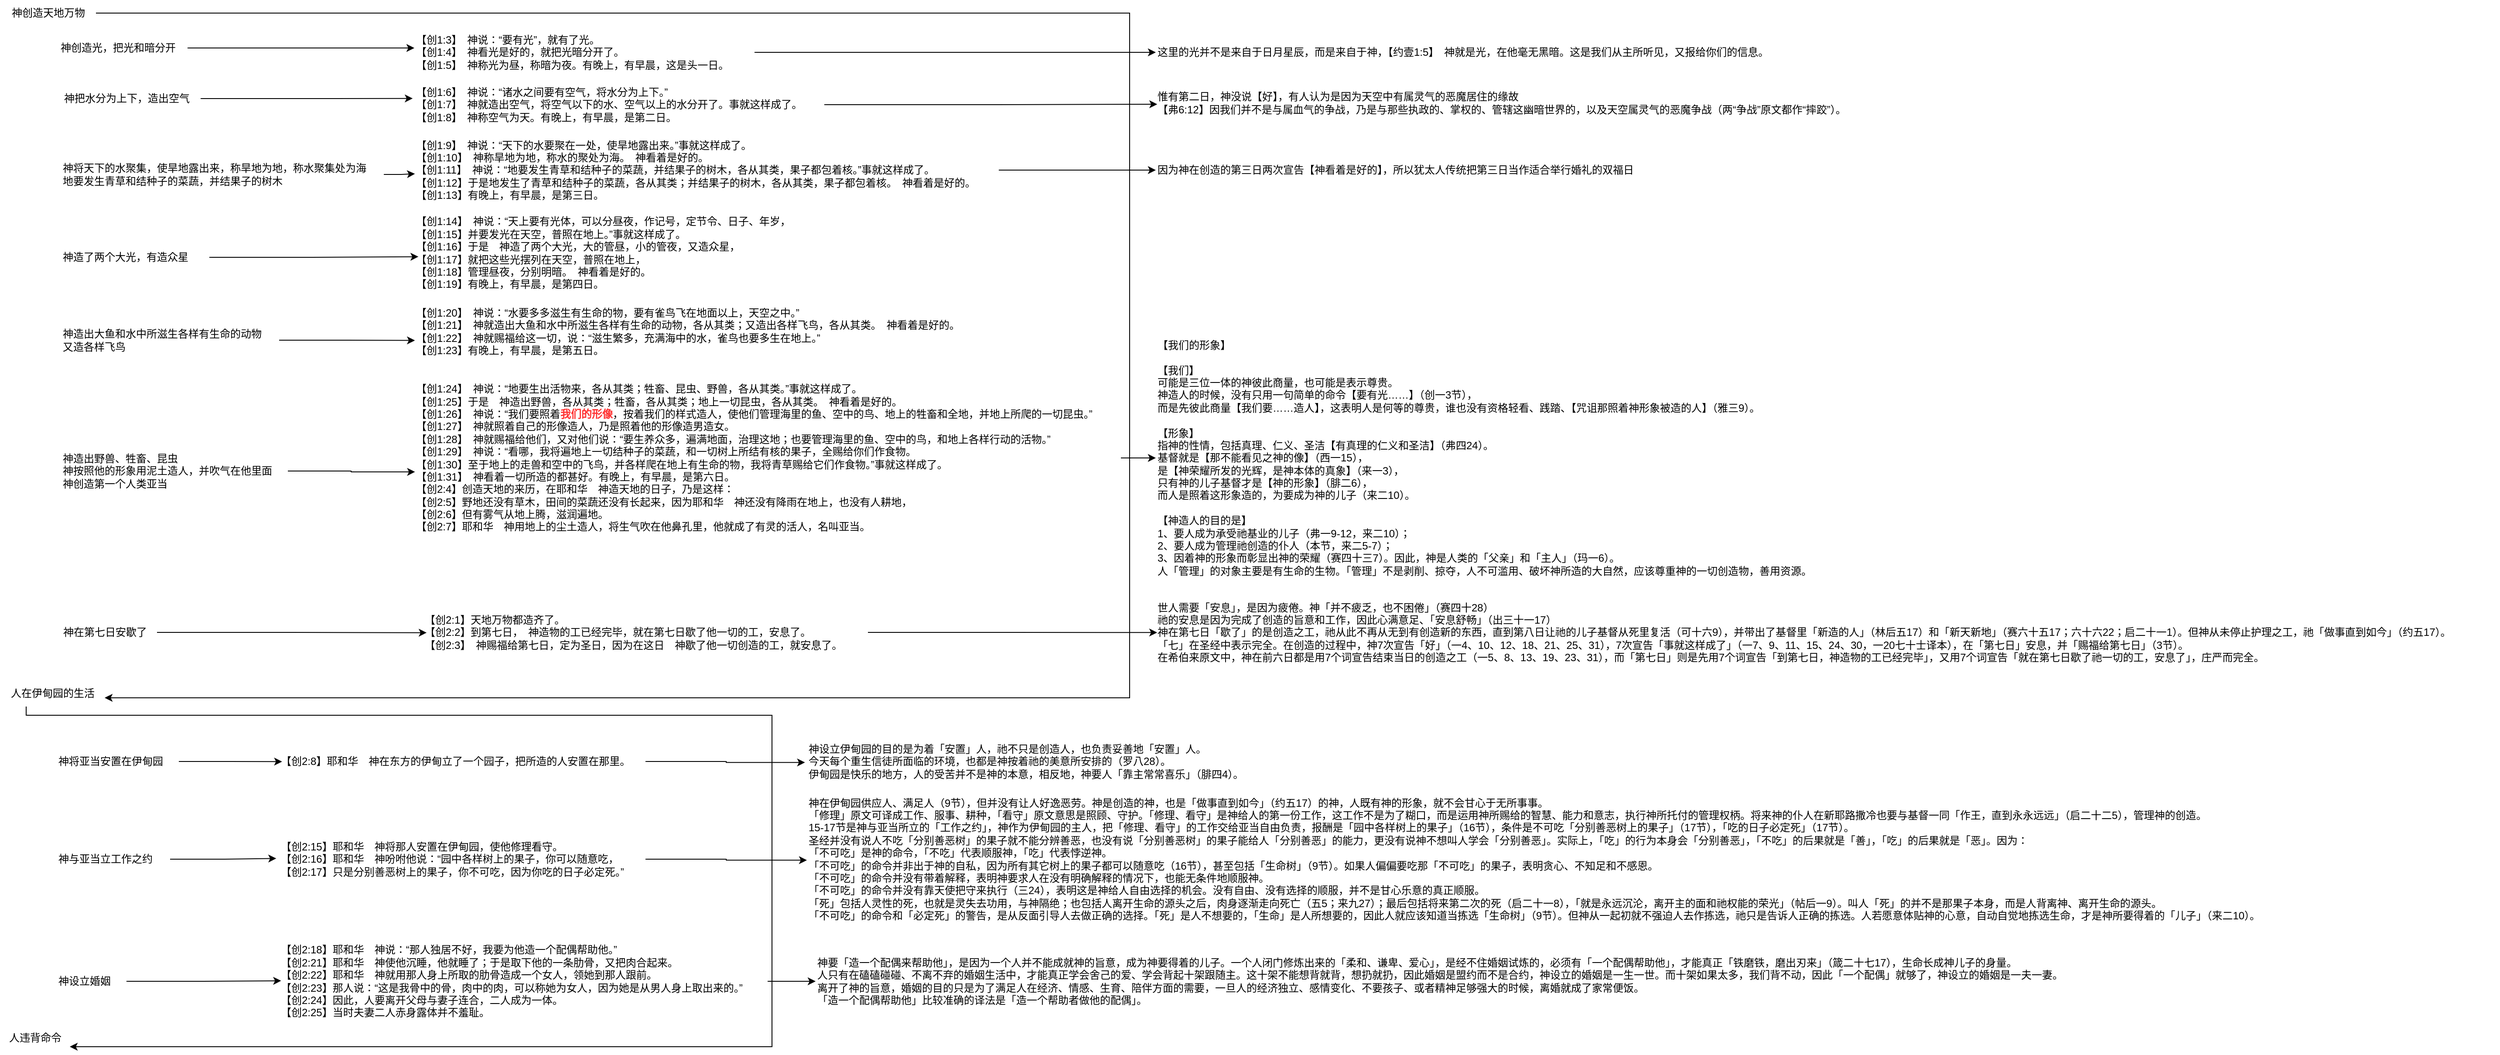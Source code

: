 <mxfile version="24.7.17">
  <diagram name="Page-1" id="DM4he_RCLRV9WtfL8puU">
    <mxGraphModel dx="1226" dy="665" grid="1" gridSize="10" guides="1" tooltips="1" connect="1" arrows="1" fold="1" page="1" pageScale="1" pageWidth="827" pageHeight="1169" math="0" shadow="0">
      <root>
        <mxCell id="0" />
        <mxCell id="1" parent="0" />
        <mxCell id="__xsrpT0oX-hWeF_dwTw-3" value="" style="edgeStyle=orthogonalEdgeStyle;rounded=0;orthogonalLoop=1;jettySize=auto;html=1;" parent="1" source="__xsrpT0oX-hWeF_dwTw-1" target="__xsrpT0oX-hWeF_dwTw-2" edge="1">
          <mxGeometry relative="1" as="geometry">
            <Array as="points">
              <mxPoint x="1310" y="55" />
              <mxPoint x="1310" y="840" />
              <mxPoint x="45" y="840" />
            </Array>
          </mxGeometry>
        </mxCell>
        <mxCell id="__xsrpT0oX-hWeF_dwTw-1" value="神创造天地万物" style="text;html=1;align=center;verticalAlign=middle;resizable=0;points=[];autosize=1;strokeColor=none;fillColor=none;" parent="1" vertex="1">
          <mxGeometry x="15" y="40" width="110" height="30" as="geometry" />
        </mxCell>
        <mxCell id="__xsrpT0oX-hWeF_dwTw-45" value="" style="edgeStyle=orthogonalEdgeStyle;rounded=0;orthogonalLoop=1;jettySize=auto;html=1;" parent="1" source="__xsrpT0oX-hWeF_dwTw-2" target="__xsrpT0oX-hWeF_dwTw-44" edge="1">
          <mxGeometry relative="1" as="geometry">
            <Array as="points">
              <mxPoint x="45" y="860" />
              <mxPoint x="900" y="860" />
              <mxPoint x="900" y="1240" />
              <mxPoint x="55" y="1240" />
            </Array>
          </mxGeometry>
        </mxCell>
        <mxCell id="__xsrpT0oX-hWeF_dwTw-2" value="人在伊甸园的生活" style="text;html=1;align=center;verticalAlign=middle;resizable=0;points=[];autosize=1;strokeColor=none;fillColor=none;" parent="1" vertex="1">
          <mxGeometry x="15" y="820" width="120" height="30" as="geometry" />
        </mxCell>
        <mxCell id="kcKfXnQ_HAUE7W35JB_x-12" style="edgeStyle=orthogonalEdgeStyle;rounded=0;orthogonalLoop=1;jettySize=auto;html=1;" edge="1" parent="1" source="__xsrpT0oX-hWeF_dwTw-6" target="__xsrpT0oX-hWeF_dwTw-25">
          <mxGeometry relative="1" as="geometry" />
        </mxCell>
        <mxCell id="__xsrpT0oX-hWeF_dwTw-6" value="&lt;div&gt;【创1:3】　神说：“要有光”，就有了光。&lt;/div&gt;&lt;div&gt;&lt;span style=&quot;background-color: initial;&quot;&gt;【创1:4】　神看光是好的，就把光暗分开了。&lt;/span&gt;&lt;/div&gt;&lt;div&gt;&lt;span style=&quot;background-color: initial;&quot;&gt;【创1:5】　神称光为昼，称暗为夜。有晚上，有早晨，这是头一日。&lt;/span&gt;&lt;/div&gt;" style="text;html=1;align=left;verticalAlign=middle;resizable=0;points=[];autosize=1;strokeColor=none;fillColor=none;" parent="1" vertex="1">
          <mxGeometry x="490" y="70" width="390" height="60" as="geometry" />
        </mxCell>
        <mxCell id="__xsrpT0oX-hWeF_dwTw-7" value="&lt;div&gt;【创1:6】　神说：“诸水之间要有空气，将水分为上下。”&lt;/div&gt;&lt;div&gt;&lt;span style=&quot;background-color: initial;&quot;&gt;【创1:7】　神就造出空气，将空气以下的水、空气以上的水分开了。事就这样成了。&lt;/span&gt;&lt;/div&gt;&lt;div&gt;&lt;span style=&quot;background-color: initial;&quot;&gt;【创1:8】　神称空气为天。有晚上，有早晨，是第二日。&lt;/span&gt;&lt;/div&gt;" style="text;html=1;align=left;verticalAlign=middle;resizable=0;points=[];autosize=1;strokeColor=none;fillColor=none;" parent="1" vertex="1">
          <mxGeometry x="490" y="130" width="470" height="60" as="geometry" />
        </mxCell>
        <mxCell id="kcKfXnQ_HAUE7W35JB_x-14" style="edgeStyle=orthogonalEdgeStyle;rounded=0;orthogonalLoop=1;jettySize=auto;html=1;" edge="1" parent="1" source="__xsrpT0oX-hWeF_dwTw-8" target="__xsrpT0oX-hWeF_dwTw-23">
          <mxGeometry relative="1" as="geometry" />
        </mxCell>
        <mxCell id="__xsrpT0oX-hWeF_dwTw-8" value="&lt;div&gt;【创1:9】　神说：“天下的水要聚在一处，使旱地露出来。”事就这样成了。&lt;/div&gt;&lt;div&gt;【创1:10】　神称旱地为地，称水的聚处为海。　神看着是好的。&lt;/div&gt;&lt;div&gt;【创1:11】　神说：“地要发生青草和结种子的菜蔬，并结果子的树木，各从其类，果子都包着核。”事就这样成了。&lt;/div&gt;&lt;div&gt;【创1:12】于是地发生了青草和结种子的菜蔬，各从其类；并结果子的树木，各从其类，果子都包着核。　神看着是好的。&lt;/div&gt;&lt;div&gt;【创1:13】有晚上，有早晨，是第三日。&lt;/div&gt;" style="text;html=1;align=left;verticalAlign=middle;resizable=0;points=[];autosize=1;strokeColor=none;fillColor=none;" parent="1" vertex="1">
          <mxGeometry x="490" y="190" width="670" height="90" as="geometry" />
        </mxCell>
        <mxCell id="__xsrpT0oX-hWeF_dwTw-13" value="&lt;div&gt;【创1:14】　神说：“天上要有光体，可以分昼夜，作记号，定节令、日子、年岁，&lt;/div&gt;&lt;div&gt;【创1:15】并要发光在天空，普照在地上。”事就这样成了。&lt;/div&gt;&lt;div&gt;【创1:16】于是　神造了两个大光，大的管昼，小的管夜，又造众星，&lt;/div&gt;&lt;div&gt;【创1:17】就把这些光摆列在天空，普照在地上，&lt;/div&gt;&lt;div&gt;【创1:18】管理昼夜，分别明暗。　神看着是好的。&lt;/div&gt;&lt;div style=&quot;&quot;&gt;【创1:19】有晚上，有早晨，是第四日。&lt;/div&gt;" style="text;html=1;align=left;verticalAlign=middle;resizable=0;points=[];autosize=1;strokeColor=none;fillColor=none;" parent="1" vertex="1">
          <mxGeometry x="490" y="280" width="460" height="100" as="geometry" />
        </mxCell>
        <mxCell id="__xsrpT0oX-hWeF_dwTw-14" value="&lt;div&gt;【创1:20】　神说：“水要多多滋生有生命的物，要有雀鸟飞在地面以上，天空之中。”&lt;/div&gt;&lt;div&gt;【创1:21】　神就造出大鱼和水中所滋生各样有生命的动物，各从其类；又造出各样飞鸟，各从其类。　神看着是好的。&lt;/div&gt;&lt;div&gt;【创1:22】　神就赐福给这一切，说：“滋生繁多，充满海中的水，雀鸟也要多生在地上。”&lt;/div&gt;&lt;div&gt;【创1:23】有晚上，有早晨，是第五日。&lt;/div&gt;" style="text;html=1;align=left;verticalAlign=middle;resizable=0;points=[];autosize=1;strokeColor=none;fillColor=none;" parent="1" vertex="1">
          <mxGeometry x="490" y="385" width="660" height="70" as="geometry" />
        </mxCell>
        <mxCell id="kcKfXnQ_HAUE7W35JB_x-15" style="edgeStyle=orthogonalEdgeStyle;rounded=0;orthogonalLoop=1;jettySize=auto;html=1;" edge="1" parent="1" source="__xsrpT0oX-hWeF_dwTw-15" target="__xsrpT0oX-hWeF_dwTw-41">
          <mxGeometry relative="1" as="geometry" />
        </mxCell>
        <mxCell id="__xsrpT0oX-hWeF_dwTw-15" value="&lt;div&gt;【创1:24】　神说：“地要生出活物来，各从其类；牲畜、昆虫、野兽，各从其类。”事就这样成了。&lt;/div&gt;&lt;div&gt;【创1:25】于是　神造出野兽，各从其类；牲畜，各从其类；地上一切昆虫，各从其类。　神看着是好的。&lt;/div&gt;&lt;div&gt;【创1:26】　神说：“我们要照着&lt;b&gt;&lt;font color=&quot;#ff3333&quot;&gt;我们的形像&lt;/font&gt;&lt;/b&gt;，按着我们的样式造人，使他们管理海里的鱼、空中的鸟、地上的牲畜和全地，并地上所爬的一切昆虫。”&lt;/div&gt;&lt;div&gt;【创1:27】　神就照着自己的形像造人，乃是照着他的形像造男造女。&lt;/div&gt;&lt;div&gt;【创1:28】　神就赐福给他们，又对他们说：“要生养众多，遍满地面，治理这地；也要管理海里的鱼、空中的鸟，和地上各样行动的活物。”&lt;/div&gt;&lt;div&gt;【创1:29】　神说：“看哪，我将遍地上一切结种子的菜蔬，和一切树上所结有核的果子，全赐给你们作食物。&lt;/div&gt;&lt;div&gt;【创1:30】至于地上的走兽和空中的飞鸟，并各样爬在地上有生命的物，我将青草赐给它们作食物。”事就这样成了。&lt;/div&gt;&lt;div&gt;【创1:31】　神看着一切所造的都甚好。有晚上，有早晨，是第六日。&lt;/div&gt;&lt;div&gt;&lt;div&gt;【创2:4】创造天地的来历，在耶和华　神造天地的日子，乃是这样：&lt;/div&gt;&lt;div&gt;【创2:5】野地还没有草木，田间的菜蔬还没有长起来，因为耶和华　神还没有降雨在地上，也没有人耕地，&lt;/div&gt;&lt;div&gt;【创2:6】但有雾气从地上腾，滋润遍地。&lt;/div&gt;&lt;div&gt;【创2:7】耶和华　神用地上的尘土造人，将生气吹在他鼻孔里，他就成了有灵的活人，名叫亚当。&lt;/div&gt;&lt;/div&gt;" style="text;html=1;align=left;verticalAlign=middle;resizable=0;points=[];autosize=1;strokeColor=none;fillColor=none;" parent="1" vertex="1">
          <mxGeometry x="490" y="470" width="810" height="190" as="geometry" />
        </mxCell>
        <mxCell id="__xsrpT0oX-hWeF_dwTw-23" value="因为神在创造的第三日两次宣告【神看着是好的】，所以犹太人传统把第三日当作适合举行婚礼的双福日" style="text;html=1;align=left;verticalAlign=middle;resizable=0;points=[];autosize=1;strokeColor=none;fillColor=none;" parent="1" vertex="1">
          <mxGeometry x="1340" y="220" width="580" height="30" as="geometry" />
        </mxCell>
        <mxCell id="__xsrpT0oX-hWeF_dwTw-25" value="这里的光并不是来自于日月星辰，而是来自于神，【约壹1:5】　神就是光，在他毫无黑暗。这是我们从主所听见，又报给你们的信息。" style="text;html=1;align=left;verticalAlign=middle;resizable=0;points=[];autosize=1;strokeColor=none;fillColor=none;" parent="1" vertex="1">
          <mxGeometry x="1340" y="85" width="740" height="30" as="geometry" />
        </mxCell>
        <mxCell id="__xsrpT0oX-hWeF_dwTw-26" value="惟有第二日，神没说【好】，有人认为是因为天空中有属灵气的恶魔居住的缘故&lt;div&gt;【弗6:12】因我们并不是与属血气的争战，乃是与那些执政的、掌权的、管辖这幽暗世界的，以及天空属灵气的恶魔争战（两“争战”原文都作“摔跤”）。&lt;/div&gt;" style="text;html=1;align=left;verticalAlign=middle;resizable=0;points=[];autosize=1;strokeColor=none;fillColor=none;" parent="1" vertex="1">
          <mxGeometry x="1340" y="138" width="820" height="40" as="geometry" />
        </mxCell>
        <mxCell id="__xsrpT0oX-hWeF_dwTw-32" value="&lt;div&gt;【创2:1】天地万物都造齐了。&lt;/div&gt;&lt;div&gt;【创2:2】到第七日，　神造物的工已经完毕，就在第七日歇了他一切的工，安息了。&lt;/div&gt;&lt;div&gt;【创2:3】　神赐福给第七日，定为圣日，因为在这日　神歇了他一切创造的工，就安息了。&lt;/div&gt;" style="text;html=1;align=left;verticalAlign=middle;resizable=0;points=[];autosize=1;strokeColor=none;fillColor=none;" parent="1" vertex="1">
          <mxGeometry x="500" y="735" width="510" height="60" as="geometry" />
        </mxCell>
        <mxCell id="__xsrpT0oX-hWeF_dwTw-40" value="&lt;div&gt;世人需要「安息」，是因为疲倦。神「并不疲乏，也不困倦」（赛四十28）&lt;/div&gt;&lt;div&gt;祂的安息是因为完成了创造的旨意和工作，因此心满意足、「安息舒畅」（出三十一17）&lt;/div&gt;&lt;div&gt;神在第七日「歇了」的是创造之工，祂从此不再从无到有创造新的东西，直到第八日让祂的儿子基督从死里复活（可十六9），并带出了基督里「新造的人」（林后五17）和「新天新地」（赛六十五17；六十六22；启二十一1）。但神从未停止护理之工，祂「做事直到如今」（约五17）。&lt;/div&gt;&lt;div&gt;「七」在圣经中表示完全。在创造的过程中，神7次宣告「好」（一4、10、12、18、21、25、31），7次宣告「事就这样成了」（一7、9、11、15、24、30，一20七十士译本），在「第七日」安息，并「赐福给第七日」（3节）。&lt;/div&gt;&lt;div&gt;在希伯来原文中，神在前六日都是用7个词宣告结束当日的创造之工（一5、8、13、19、23、31），而「第七日」则是先用7个词宣告「到第七日，神造物的工已经完毕」，又用7个词宣告「就在第七日歇了祂一切的工，安息了」，庄严而完全。&lt;/div&gt;" style="text;html=1;align=left;verticalAlign=middle;resizable=0;points=[];autosize=1;strokeColor=none;fillColor=none;" parent="1" vertex="1">
          <mxGeometry x="1340" y="720" width="1540" height="90" as="geometry" />
        </mxCell>
        <mxCell id="__xsrpT0oX-hWeF_dwTw-41" value="&lt;span style=&quot;&quot;&gt;【我们的形象】&lt;/span&gt;&lt;div style=&quot;&quot;&gt;&lt;br&gt;&lt;div&gt;【我们】&lt;br&gt;&lt;span style=&quot;background-color: initial;&quot;&gt;可能是三位一体的神彼此商量，也可能是表示尊贵。&lt;/span&gt;&lt;/div&gt;&lt;div&gt;神造人的时候，没有只用一句简单的命令【要有光……】（创一3节），&lt;br&gt;而是先彼此商量【我们要……造人】，这表明人是何等的尊贵，谁也没有资格轻看、践踏、【咒诅那照着神形象被造的人】（雅三9）。&lt;br&gt;&lt;br&gt;&lt;/div&gt;&lt;div&gt;【形象】&lt;br&gt;指神的性情，包括真理、仁义、圣洁【有真理的仁义和圣洁】（弗四24）。&lt;br&gt;基督就是【那不能看见之神的像】（西一15），&lt;/div&gt;&lt;div&gt;是【神荣耀所发的光辉，是神本体的真象】（来一3），&lt;/div&gt;&lt;div&gt;只有神的儿子基督才是【神的形象】（腓二6），&lt;/div&gt;&lt;div&gt;而人是照着这形象造的，为要成为神的儿子（来二10）。&lt;/div&gt;&lt;div&gt;&lt;br&gt;&lt;/div&gt;&lt;div&gt;&lt;div&gt;【神造人的目的是】&lt;/div&gt;&lt;div&gt;1、要人成为承受祂基业的儿子（弗一9-12，来二10）；&lt;/div&gt;&lt;div&gt;2、要人成为管理祂创造的仆人（本节，来二5-7）；&lt;/div&gt;&lt;div&gt;3、因着神的形象而彰显出神的荣耀（赛四十三7）。因此，神是人类的「父亲」和「主人」（玛一6）。&lt;/div&gt;&lt;div&gt;人「管理」的对象主要是有生命的生物。「管理」不是剥削、掠夺，人不可滥用、破坏神所造的大自然，应该尊重神的一切创造物，善用资源。&lt;/div&gt;&lt;/div&gt;&lt;/div&gt;" style="text;html=1;align=left;verticalAlign=middle;resizable=0;points=[];autosize=1;strokeColor=none;fillColor=none;" parent="1" vertex="1">
          <mxGeometry x="1340" y="420" width="780" height="290" as="geometry" />
        </mxCell>
        <mxCell id="__xsrpT0oX-hWeF_dwTw-44" value="人违背命令" style="text;html=1;align=center;verticalAlign=middle;resizable=0;points=[];autosize=1;strokeColor=none;fillColor=none;" parent="1" vertex="1">
          <mxGeometry x="15" y="1215" width="80" height="30" as="geometry" />
        </mxCell>
        <mxCell id="kcKfXnQ_HAUE7W35JB_x-1" value="神创造光，把光和暗分开" style="text;html=1;align=center;verticalAlign=middle;resizable=0;points=[];autosize=1;strokeColor=none;fillColor=none;" vertex="1" parent="1">
          <mxGeometry x="70" y="80" width="160" height="30" as="geometry" />
        </mxCell>
        <mxCell id="kcKfXnQ_HAUE7W35JB_x-2" style="edgeStyle=orthogonalEdgeStyle;rounded=0;orthogonalLoop=1;jettySize=auto;html=1;entryX=0;entryY=0.417;entryDx=0;entryDy=0;entryPerimeter=0;" edge="1" parent="1" source="kcKfXnQ_HAUE7W35JB_x-1" target="__xsrpT0oX-hWeF_dwTw-6">
          <mxGeometry relative="1" as="geometry" />
        </mxCell>
        <mxCell id="kcKfXnQ_HAUE7W35JB_x-4" value="神把水分为上下，造出空气" style="text;html=1;align=center;verticalAlign=middle;resizable=0;points=[];autosize=1;strokeColor=none;fillColor=none;" vertex="1" parent="1">
          <mxGeometry x="75" y="138" width="170" height="30" as="geometry" />
        </mxCell>
        <mxCell id="kcKfXnQ_HAUE7W35JB_x-5" style="edgeStyle=orthogonalEdgeStyle;rounded=0;orthogonalLoop=1;jettySize=auto;html=1;entryX=-0.004;entryY=0.381;entryDx=0;entryDy=0;entryPerimeter=0;" edge="1" parent="1" source="kcKfXnQ_HAUE7W35JB_x-4" target="__xsrpT0oX-hWeF_dwTw-7">
          <mxGeometry relative="1" as="geometry" />
        </mxCell>
        <mxCell id="kcKfXnQ_HAUE7W35JB_x-7" value="神将天下的水聚集，使旱地露出来，称旱地为地，称水聚集处为海&lt;div&gt;地要发生青草和结种子的菜蔬，并结果子的树木&lt;/div&gt;" style="text;html=1;align=left;verticalAlign=middle;resizable=0;points=[];autosize=1;strokeColor=none;fillColor=none;" vertex="1" parent="1">
          <mxGeometry x="85" y="220" width="370" height="40" as="geometry" />
        </mxCell>
        <mxCell id="kcKfXnQ_HAUE7W35JB_x-8" value="神造了两个大光，有造众星" style="text;html=1;align=left;verticalAlign=middle;resizable=0;points=[];autosize=1;strokeColor=none;fillColor=none;" vertex="1" parent="1">
          <mxGeometry x="85" y="320" width="170" height="30" as="geometry" />
        </mxCell>
        <mxCell id="kcKfXnQ_HAUE7W35JB_x-9" value="神造出大鱼和水中所滋生各样有生命的动物&lt;div&gt;又造各样飞鸟&lt;/div&gt;" style="text;html=1;align=left;verticalAlign=middle;resizable=0;points=[];autosize=1;strokeColor=none;fillColor=none;" vertex="1" parent="1">
          <mxGeometry x="85" y="410" width="250" height="40" as="geometry" />
        </mxCell>
        <mxCell id="kcKfXnQ_HAUE7W35JB_x-10" value="神造出野兽、牲畜、昆虫&lt;div&gt;神按照他的形象用泥土造人，并吹气在他里面&lt;/div&gt;&lt;div&gt;神创造第一个人类亚当&lt;/div&gt;" style="text;html=1;align=left;verticalAlign=middle;resizable=0;points=[];autosize=1;strokeColor=none;fillColor=none;" vertex="1" parent="1">
          <mxGeometry x="85" y="550" width="260" height="60" as="geometry" />
        </mxCell>
        <mxCell id="kcKfXnQ_HAUE7W35JB_x-13" style="edgeStyle=orthogonalEdgeStyle;rounded=0;orthogonalLoop=1;jettySize=auto;html=1;entryX=0.002;entryY=0.538;entryDx=0;entryDy=0;entryPerimeter=0;" edge="1" parent="1" source="__xsrpT0oX-hWeF_dwTw-7" target="__xsrpT0oX-hWeF_dwTw-26">
          <mxGeometry relative="1" as="geometry" />
        </mxCell>
        <mxCell id="kcKfXnQ_HAUE7W35JB_x-16" style="edgeStyle=orthogonalEdgeStyle;rounded=0;orthogonalLoop=1;jettySize=auto;html=1;entryX=0.001;entryY=0.502;entryDx=0;entryDy=0;entryPerimeter=0;" edge="1" parent="1" source="__xsrpT0oX-hWeF_dwTw-32" target="__xsrpT0oX-hWeF_dwTw-40">
          <mxGeometry relative="1" as="geometry" />
        </mxCell>
        <mxCell id="kcKfXnQ_HAUE7W35JB_x-21" style="edgeStyle=orthogonalEdgeStyle;rounded=0;orthogonalLoop=1;jettySize=auto;html=1;entryX=0.001;entryY=0.547;entryDx=0;entryDy=0;entryPerimeter=0;" edge="1" parent="1" source="kcKfXnQ_HAUE7W35JB_x-7" target="__xsrpT0oX-hWeF_dwTw-8">
          <mxGeometry relative="1" as="geometry" />
        </mxCell>
        <mxCell id="kcKfXnQ_HAUE7W35JB_x-23" style="edgeStyle=orthogonalEdgeStyle;rounded=0;orthogonalLoop=1;jettySize=auto;html=1;entryX=0.01;entryY=0.543;entryDx=0;entryDy=0;entryPerimeter=0;" edge="1" parent="1" source="kcKfXnQ_HAUE7W35JB_x-8" target="__xsrpT0oX-hWeF_dwTw-13">
          <mxGeometry relative="1" as="geometry" />
        </mxCell>
        <mxCell id="kcKfXnQ_HAUE7W35JB_x-24" style="edgeStyle=orthogonalEdgeStyle;rounded=0;orthogonalLoop=1;jettySize=auto;html=1;entryX=0.001;entryY=0.647;entryDx=0;entryDy=0;entryPerimeter=0;" edge="1" parent="1" source="kcKfXnQ_HAUE7W35JB_x-9" target="__xsrpT0oX-hWeF_dwTw-14">
          <mxGeometry relative="1" as="geometry" />
        </mxCell>
        <mxCell id="kcKfXnQ_HAUE7W35JB_x-26" value="神在第七日安歇了" style="text;html=1;align=center;verticalAlign=middle;resizable=0;points=[];autosize=1;strokeColor=none;fillColor=none;" vertex="1" parent="1">
          <mxGeometry x="75" y="750" width="120" height="30" as="geometry" />
        </mxCell>
        <mxCell id="kcKfXnQ_HAUE7W35JB_x-28" style="edgeStyle=orthogonalEdgeStyle;rounded=0;orthogonalLoop=1;jettySize=auto;html=1;entryX=0.001;entryY=0.584;entryDx=0;entryDy=0;entryPerimeter=0;" edge="1" parent="1" source="kcKfXnQ_HAUE7W35JB_x-10" target="__xsrpT0oX-hWeF_dwTw-15">
          <mxGeometry relative="1" as="geometry" />
        </mxCell>
        <mxCell id="kcKfXnQ_HAUE7W35JB_x-30" style="edgeStyle=orthogonalEdgeStyle;rounded=0;orthogonalLoop=1;jettySize=auto;html=1;entryX=0.008;entryY=0.506;entryDx=0;entryDy=0;entryPerimeter=0;" edge="1" parent="1" source="kcKfXnQ_HAUE7W35JB_x-26" target="__xsrpT0oX-hWeF_dwTw-32">
          <mxGeometry relative="1" as="geometry" />
        </mxCell>
        <mxCell id="kcKfXnQ_HAUE7W35JB_x-31" value="神将亚当安置在伊甸园" style="text;html=1;align=left;verticalAlign=middle;resizable=0;points=[];autosize=1;strokeColor=none;fillColor=none;" vertex="1" parent="1">
          <mxGeometry x="80" y="898" width="140" height="30" as="geometry" />
        </mxCell>
        <mxCell id="kcKfXnQ_HAUE7W35JB_x-32" value="【创2:8】耶和华　神在东方的伊甸立了一个园子，把所造的人安置在那里。" style="text;html=1;align=left;verticalAlign=middle;resizable=0;points=[];autosize=1;strokeColor=none;fillColor=none;" vertex="1" parent="1">
          <mxGeometry x="335" y="898" width="420" height="30" as="geometry" />
        </mxCell>
        <mxCell id="kcKfXnQ_HAUE7W35JB_x-33" value="神设立伊甸园的目的是为着「安置」人，祂不只是创造人，也负责妥善地「安置」人。&lt;div&gt;今天每个重生信徒所面临的环境，也都是神按着祂的美意所安排的（罗八28）。&lt;/div&gt;&lt;div&gt;伊甸园是快乐的地方，人的受苦并不是神的本意，相反地，神要人「靠主常常喜乐」（腓四4）。&lt;/div&gt;" style="text;html=1;align=left;verticalAlign=middle;resizable=0;points=[];autosize=1;strokeColor=none;fillColor=none;" vertex="1" parent="1">
          <mxGeometry x="940" y="883" width="530" height="60" as="geometry" />
        </mxCell>
        <mxCell id="kcKfXnQ_HAUE7W35JB_x-34" value="神与亚当立工作之约" style="text;html=1;align=left;verticalAlign=middle;resizable=0;points=[];autosize=1;strokeColor=none;fillColor=none;" vertex="1" parent="1">
          <mxGeometry x="80" y="1010" width="130" height="30" as="geometry" />
        </mxCell>
        <mxCell id="kcKfXnQ_HAUE7W35JB_x-35" value="【创2:15】耶和华　神将那人安置在伊甸园，使他修理看守。&lt;div&gt;&lt;div&gt;【创2:16】耶和华　神吩咐他说：“园中各样树上的果子，你可以随意吃，&lt;/div&gt;&lt;div&gt;【创2:17】只是分别善恶树上的果子，你不可吃，因为你吃的日子必定死。”&lt;/div&gt;&lt;/div&gt;" style="text;html=1;align=left;verticalAlign=middle;resizable=0;points=[];autosize=1;strokeColor=none;fillColor=none;" vertex="1" parent="1">
          <mxGeometry x="335" y="995" width="420" height="60" as="geometry" />
        </mxCell>
        <mxCell id="kcKfXnQ_HAUE7W35JB_x-36" value="&lt;div&gt;神在伊甸园供应人、满足人（9节），但并没有让人好逸恶劳。神是创造的神，也是「做事直到如今」（约五17）的神，人既有神的形象，就不会甘心于无所事事。&lt;/div&gt;&lt;div&gt;「修理」原文可译成工作、服事、耕种，「看守」原文意思是照顾、守护。「修理、看守」是神给人的第一份工作，这工作不是为了糊口，而是运用神所赐给的智慧、能力和意志，执行神所托付的管理权柄。将来神的仆人在新耶路撒冷也要与基督一同「作王，直到永永远远」（启二十二5），管理神的创造。&lt;/div&gt;&lt;div&gt;15-17节是神与亚当所立的「工作之约」，神作为伊甸园的主人，把「修理、看守」的工作交给亚当自由负责，报酬是「园中各样树上的果子」（16节），条件是不可吃「分别善恶树上的果子」（17节），「吃的日子必定死」（17节）。&lt;/div&gt;&lt;div&gt;&lt;div&gt;圣经并没有说人不吃「分别善恶树」的果子就不能分辨善恶，也没有说「分别善恶树」的果子能给人「分别善恶」的能力，更没有说神不想叫人学会「分别善恶」。实际上，「吃」的行为本身会「分别善恶」，「不吃」的后果就是「善」，「吃」的后果就是「恶」。因为：&lt;/div&gt;&lt;div&gt;「不可吃」是神的命令，「不吃」代表顺服神，「吃」代表悖逆神。&lt;/div&gt;&lt;div&gt;「不可吃」的命令并非出于神的自私，因为所有其它树上的果子都可以随意吃（16节），甚至包括「生命树」（9节）。如果人偏偏要吃那「不可吃」的果子，表明贪心、不知足和不感恩。&lt;/div&gt;&lt;div&gt;「不可吃」的命令并没有带着解释，表明神要求人在没有明确解释的情况下，也能无条件地顺服神。&lt;/div&gt;&lt;div&gt;「不可吃」的命令并没有靠天使把守来执行（三24），表明这是神给人自由选择的机会。没有自由、没有选择的顺服，并不是甘心乐意的真正顺服。&lt;/div&gt;&lt;div&gt;「死」包括人灵性的死，也就是灵失去功用，与神隔绝；也包括人离开生命的源头之后，肉身逐渐走向死亡（五5；来九27）；最后包括将来第二次的死（启二十一8），「就是永远沉沦，离开主的面和祂权能的荣光」（帖后一9）。叫人「死」的并不是那果子本身，而是人背离神、离开生命的源头。&lt;/div&gt;&lt;div&gt;「不可吃」的命令和「必定死」的警告，是从反面引导人去做正确的选择。「死」是人不想要的，「生命」是人所想要的，因此人就应该知道当拣选「生命树」（9节）。但神从一起初就不强迫人去作拣选，祂只是告诉人正确的拣选。人若愿意体贴神的心意，自动自觉地拣选生命，才是神所要得着的「儿子」（来二10）。&lt;/div&gt;&lt;/div&gt;" style="text;html=1;align=left;verticalAlign=middle;resizable=0;points=[];autosize=1;strokeColor=none;fillColor=none;" vertex="1" parent="1">
          <mxGeometry x="940" y="945" width="1720" height="160" as="geometry" />
        </mxCell>
        <mxCell id="kcKfXnQ_HAUE7W35JB_x-38" value="神设立婚姻" style="text;html=1;align=left;verticalAlign=middle;resizable=0;points=[];autosize=1;strokeColor=none;fillColor=none;" vertex="1" parent="1">
          <mxGeometry x="80" y="1150" width="80" height="30" as="geometry" />
        </mxCell>
        <mxCell id="kcKfXnQ_HAUE7W35JB_x-46" style="edgeStyle=orthogonalEdgeStyle;rounded=0;orthogonalLoop=1;jettySize=auto;html=1;" edge="1" parent="1" source="kcKfXnQ_HAUE7W35JB_x-39" target="kcKfXnQ_HAUE7W35JB_x-40">
          <mxGeometry relative="1" as="geometry" />
        </mxCell>
        <mxCell id="kcKfXnQ_HAUE7W35JB_x-39" value="【创2:18】耶和华　神说：“那人独居不好，我要为他造一个配偶帮助他。”&lt;div&gt;&lt;div&gt;【创2:21】耶和华　神使他沉睡，他就睡了；于是取下他的一条肋骨，又把肉合起来。&lt;/div&gt;&lt;div&gt;【创2:22】耶和华　神就用那人身上所取的肋骨造成一个女人，领她到那人跟前。&lt;/div&gt;&lt;div&gt;【创2:23】那人说：“这是我骨中的骨，肉中的肉，可以称她为女人，因为她是从男人身上取出来的。”&lt;/div&gt;&lt;div&gt;【创2:24】因此，人要离开父母与妻子连合，二人成为一体。&lt;/div&gt;&lt;div&gt;【创2:25】当时夫妻二人赤身露体并不羞耻。&lt;/div&gt;&lt;/div&gt;" style="text;html=1;align=left;verticalAlign=middle;resizable=0;points=[];autosize=1;strokeColor=none;fillColor=none;" vertex="1" parent="1">
          <mxGeometry x="335" y="1115" width="560" height="100" as="geometry" />
        </mxCell>
        <mxCell id="kcKfXnQ_HAUE7W35JB_x-40" value="&lt;div&gt;神要「造一个配偶来帮助他」，是因为一个人并不能成就神的旨意，成为神要得着的儿子。一个人闭门修炼出来的「柔和、谦卑、爱心」，是经不住婚姻试炼的，必须有「一个配偶帮助他」，才能真正「铁磨铁，磨出刃来」（箴二十七17），生命长成神儿子的身量。&lt;/div&gt;&lt;div&gt;人只有在磕磕碰碰、不离不弃的婚姻生活中，才能真正学会舍己的爱、学会背起十架跟随主。这十架不能想背就背，想扔就扔，因此婚姻是盟约而不是合约，神设立的婚姻是一生一世。而十架如果太多，我们背不动，因此「一个配偶」就够了，神设立的婚姻是一夫一妻。&lt;/div&gt;&lt;div&gt;离开了神的旨意，婚姻的目的只是为了满足人在经济、情感、生育、陪伴方面的需要，一旦人的经济独立、感情变化、不要孩子、或者精神足够强大的时候，离婚就成了家常便饭。&lt;/div&gt;&lt;div&gt;「造一个配偶帮助他」比较准确的译法是「造一个帮助者做他的配偶」。&lt;/div&gt;" style="text;html=1;align=left;verticalAlign=middle;resizable=0;points=[];autosize=1;strokeColor=none;fillColor=none;" vertex="1" parent="1">
          <mxGeometry x="950" y="1130" width="1450" height="70" as="geometry" />
        </mxCell>
        <mxCell id="kcKfXnQ_HAUE7W35JB_x-41" style="edgeStyle=orthogonalEdgeStyle;rounded=0;orthogonalLoop=1;jettySize=auto;html=1;entryX=0.008;entryY=0.504;entryDx=0;entryDy=0;entryPerimeter=0;" edge="1" parent="1" source="kcKfXnQ_HAUE7W35JB_x-31" target="kcKfXnQ_HAUE7W35JB_x-32">
          <mxGeometry relative="1" as="geometry" />
        </mxCell>
        <mxCell id="kcKfXnQ_HAUE7W35JB_x-42" style="edgeStyle=orthogonalEdgeStyle;rounded=0;orthogonalLoop=1;jettySize=auto;html=1;entryX=-0.004;entryY=0.518;entryDx=0;entryDy=0;entryPerimeter=0;" edge="1" parent="1" source="kcKfXnQ_HAUE7W35JB_x-32" target="kcKfXnQ_HAUE7W35JB_x-33">
          <mxGeometry relative="1" as="geometry" />
        </mxCell>
        <mxCell id="kcKfXnQ_HAUE7W35JB_x-43" style="edgeStyle=orthogonalEdgeStyle;rounded=0;orthogonalLoop=1;jettySize=auto;html=1;entryX=-0.008;entryY=0.486;entryDx=0;entryDy=0;entryPerimeter=0;" edge="1" parent="1" source="kcKfXnQ_HAUE7W35JB_x-34" target="kcKfXnQ_HAUE7W35JB_x-35">
          <mxGeometry relative="1" as="geometry" />
        </mxCell>
        <mxCell id="kcKfXnQ_HAUE7W35JB_x-44" style="edgeStyle=orthogonalEdgeStyle;rounded=0;orthogonalLoop=1;jettySize=auto;html=1;entryX=0;entryY=0.507;entryDx=0;entryDy=0;entryPerimeter=0;" edge="1" parent="1" source="kcKfXnQ_HAUE7W35JB_x-35" target="kcKfXnQ_HAUE7W35JB_x-36">
          <mxGeometry relative="1" as="geometry" />
        </mxCell>
        <mxCell id="kcKfXnQ_HAUE7W35JB_x-45" style="edgeStyle=orthogonalEdgeStyle;rounded=0;orthogonalLoop=1;jettySize=auto;html=1;entryX=0.004;entryY=0.494;entryDx=0;entryDy=0;entryPerimeter=0;" edge="1" parent="1" source="kcKfXnQ_HAUE7W35JB_x-38" target="kcKfXnQ_HAUE7W35JB_x-39">
          <mxGeometry relative="1" as="geometry" />
        </mxCell>
      </root>
    </mxGraphModel>
  </diagram>
</mxfile>
